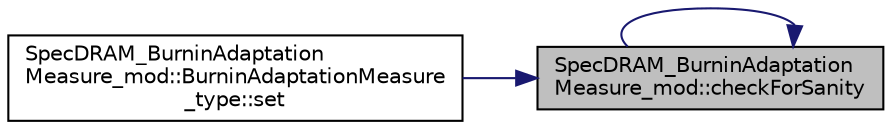 digraph "SpecDRAM_BurninAdaptationMeasure_mod::checkForSanity"
{
 // LATEX_PDF_SIZE
  edge [fontname="Helvetica",fontsize="10",labelfontname="Helvetica",labelfontsize="10"];
  node [fontname="Helvetica",fontsize="10",shape=record];
  rankdir="RL";
  Node1 [label="SpecDRAM_BurninAdaptation\lMeasure_mod::checkForSanity",height=0.2,width=0.4,color="black", fillcolor="grey75", style="filled", fontcolor="black",tooltip=" "];
  Node1 -> Node1 [dir="back",color="midnightblue",fontsize="10",style="solid",fontname="Helvetica"];
  Node1 -> Node2 [dir="back",color="midnightblue",fontsize="10",style="solid",fontname="Helvetica"];
  Node2 [label="SpecDRAM_BurninAdaptation\lMeasure_mod::BurninAdaptationMeasure\l_type::set",height=0.2,width=0.4,color="black", fillcolor="white", style="filled",URL="$structSpecDRAM__BurninAdaptationMeasure__mod_1_1BurninAdaptationMeasure__type.html#a5762d59b4aa110ff70bf594d5774e54f",tooltip=" "];
}
